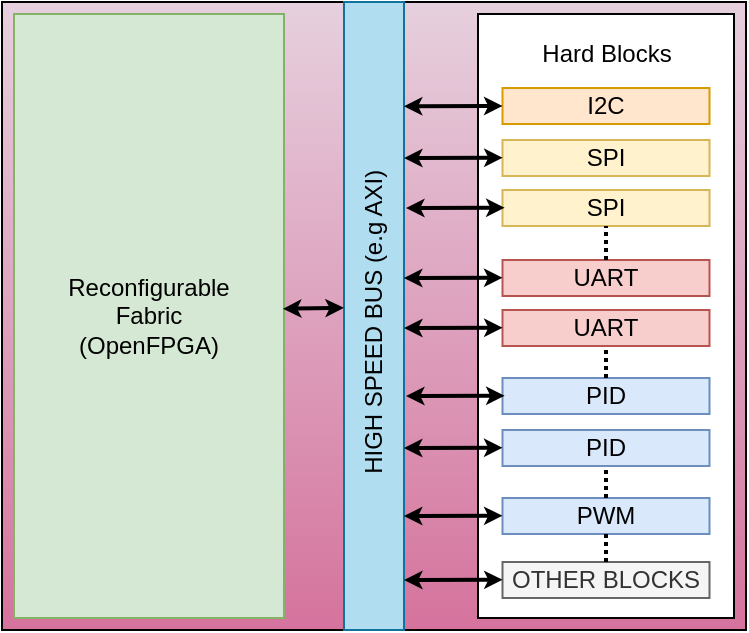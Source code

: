 <mxfile version="14.6.13" type="device"><diagram id="x5yJ8OV7Zrz3zLCXiQi8" name="Page-1"><mxGraphModel dx="569" dy="331" grid="0" gridSize="10" guides="1" tooltips="1" connect="1" arrows="1" fold="1" page="1" pageScale="1" pageWidth="850" pageHeight="1100" math="0" shadow="0"><root><mxCell id="0"/><mxCell id="1" parent="0"/><mxCell id="dac582JgtNIP9rdg2UYw-1" value="" style="rounded=0;whiteSpace=wrap;html=1;fillColor=#e6d0de;gradientColor=#d5739d;" vertex="1" parent="1"><mxGeometry x="223" y="123" width="372" height="314" as="geometry"/></mxCell><mxCell id="dac582JgtNIP9rdg2UYw-2" value="" style="whiteSpace=wrap;html=1;imageAspect=0;resizable=1;resizeWidth=1;resizeHeight=1;fillColor=#d5e8d4;strokeColor=#82b366;" vertex="1" parent="1"><mxGeometry x="229" y="129" width="135" height="302" as="geometry"/></mxCell><mxCell id="dac582JgtNIP9rdg2UYw-3" value="" style="whiteSpace=wrap;html=1;imageAspect=0;resizable=1;resizeWidth=1;resizeHeight=1;" vertex="1" parent="1"><mxGeometry x="461" y="129" width="128" height="302" as="geometry"/></mxCell><mxCell id="dac582JgtNIP9rdg2UYw-4" value="Reconfigurable Fabric&lt;br&gt;(OpenFPGA)" style="text;html=1;strokeColor=none;fillColor=none;align=center;verticalAlign=middle;whiteSpace=wrap;rounded=0;" vertex="1" parent="1"><mxGeometry x="245" y="249" width="103" height="62" as="geometry"/></mxCell><mxCell id="dac582JgtNIP9rdg2UYw-8" value="Hard Blocks" style="text;html=1;strokeColor=none;fillColor=none;align=center;verticalAlign=middle;whiteSpace=wrap;rounded=0;" vertex="1" parent="1"><mxGeometry x="487.5" y="129" width="75" height="40" as="geometry"/></mxCell><mxCell id="dac582JgtNIP9rdg2UYw-13" value="SPI" style="whiteSpace=wrap;html=1;imageAspect=0;resizable=1;resizeWidth=1;resizeHeight=1;fillColor=#fff2cc;strokeColor=#d6b656;" vertex="1" parent="1"><mxGeometry x="473.25" y="192" width="103.5" height="18" as="geometry"/></mxCell><mxCell id="dac582JgtNIP9rdg2UYw-14" value="I2C" style="whiteSpace=wrap;html=1;imageAspect=0;resizable=1;resizeWidth=1;resizeHeight=1;fillColor=#ffe6cc;strokeColor=#d79b00;" vertex="1" parent="1"><mxGeometry x="473.25" y="166" width="103.5" height="18" as="geometry"/></mxCell><mxCell id="dac582JgtNIP9rdg2UYw-15" value="SPI" style="whiteSpace=wrap;html=1;imageAspect=0;resizable=1;resizeWidth=1;resizeHeight=1;fillColor=#fff2cc;strokeColor=#d6b656;" vertex="1" parent="1"><mxGeometry x="473.25" y="217" width="103.5" height="18" as="geometry"/></mxCell><mxCell id="dac582JgtNIP9rdg2UYw-16" value="UART" style="whiteSpace=wrap;html=1;imageAspect=0;resizable=1;resizeWidth=1;resizeHeight=1;fillColor=#f8cecc;strokeColor=#b85450;" vertex="1" parent="1"><mxGeometry x="473.25" y="252" width="103.5" height="18" as="geometry"/></mxCell><mxCell id="dac582JgtNIP9rdg2UYw-20" value="" style="endArrow=none;dashed=1;html=1;strokeWidth=2;entryX=0.5;entryY=1;entryDx=0;entryDy=0;exitX=0.5;exitY=0;exitDx=0;exitDy=0;arcSize=5;jumpSize=7;startSize=1;endSize=6;comic=0;noJump=1;dashPattern=1 1;" edge="1" parent="1" source="dac582JgtNIP9rdg2UYw-16" target="dac582JgtNIP9rdg2UYw-15"><mxGeometry width="50" height="50" relative="1" as="geometry"><mxPoint x="397" y="276" as="sourcePoint"/><mxPoint x="447" y="226" as="targetPoint"/></mxGeometry></mxCell><mxCell id="dac582JgtNIP9rdg2UYw-21" value="UART" style="whiteSpace=wrap;html=1;imageAspect=0;resizable=1;resizeWidth=1;resizeHeight=1;fillColor=#f8cecc;strokeColor=#b85450;" vertex="1" parent="1"><mxGeometry x="473.25" y="277" width="103.5" height="18" as="geometry"/></mxCell><mxCell id="dac582JgtNIP9rdg2UYw-22" value="PID" style="whiteSpace=wrap;html=1;imageAspect=0;resizable=1;resizeWidth=1;resizeHeight=1;fillColor=#dae8fc;strokeColor=#6c8ebf;" vertex="1" parent="1"><mxGeometry x="473.25" y="311" width="103.5" height="18" as="geometry"/></mxCell><mxCell id="dac582JgtNIP9rdg2UYw-23" value="PID" style="whiteSpace=wrap;html=1;imageAspect=0;resizable=1;resizeWidth=1;resizeHeight=1;fillColor=#dae8fc;strokeColor=#6c8ebf;" vertex="1" parent="1"><mxGeometry x="473.25" y="337" width="103.5" height="18" as="geometry"/></mxCell><mxCell id="dac582JgtNIP9rdg2UYw-24" value="PWM" style="whiteSpace=wrap;html=1;imageAspect=0;resizable=1;resizeWidth=1;resizeHeight=1;fillColor=#dae8fc;strokeColor=#6c8ebf;" vertex="1" parent="1"><mxGeometry x="473.25" y="371" width="103.5" height="18" as="geometry"/></mxCell><mxCell id="dac582JgtNIP9rdg2UYw-25" value="OTHER BLOCKS" style="whiteSpace=wrap;html=1;imageAspect=0;resizable=1;resizeWidth=1;resizeHeight=1;fillColor=#f5f5f5;strokeColor=#666666;fontColor=#333333;" vertex="1" parent="1"><mxGeometry x="473.25" y="403" width="103.5" height="18" as="geometry"/></mxCell><mxCell id="dac582JgtNIP9rdg2UYw-27" value="" style="endArrow=none;dashed=1;html=1;strokeWidth=2;entryX=0.5;entryY=1;entryDx=0;entryDy=0;exitX=0.5;exitY=0;exitDx=0;exitDy=0;arcSize=5;jumpSize=7;startSize=1;endSize=6;comic=0;noJump=1;dashPattern=1 1;" edge="1" parent="1" source="dac582JgtNIP9rdg2UYw-22" target="dac582JgtNIP9rdg2UYw-21"><mxGeometry width="50" height="50" relative="1" as="geometry"><mxPoint x="535" y="262" as="sourcePoint"/><mxPoint x="535" y="245.0" as="targetPoint"/></mxGeometry></mxCell><mxCell id="dac582JgtNIP9rdg2UYw-28" value="" style="endArrow=none;dashed=1;html=1;strokeWidth=2;entryX=0.5;entryY=0;entryDx=0;entryDy=0;exitX=0.5;exitY=1;exitDx=0;exitDy=0;arcSize=5;jumpSize=7;startSize=1;endSize=6;comic=0;noJump=1;dashPattern=1 1;" edge="1" parent="1" source="dac582JgtNIP9rdg2UYw-24" target="dac582JgtNIP9rdg2UYw-25"><mxGeometry width="50" height="50" relative="1" as="geometry"><mxPoint x="545" y="280" as="sourcePoint"/><mxPoint x="545" y="263.0" as="targetPoint"/></mxGeometry></mxCell><mxCell id="dac582JgtNIP9rdg2UYw-31" value="" style="whiteSpace=wrap;html=1;imageAspect=0;resizable=1;resizeWidth=1;resizeHeight=1;fillColor=#b1ddf0;strokeColor=#10739e;" vertex="1" parent="1"><mxGeometry x="394" y="123" width="30" height="314" as="geometry"/></mxCell><mxCell id="dac582JgtNIP9rdg2UYw-32" value="HIGH SPEED BUS (e.g AXI)" style="text;html=1;strokeColor=none;fillColor=none;align=center;verticalAlign=middle;whiteSpace=wrap;rounded=0;rotation=-90;" vertex="1" parent="1"><mxGeometry x="289.13" y="272.88" width="239.75" height="20" as="geometry"/></mxCell><mxCell id="dac582JgtNIP9rdg2UYw-33" value="" style="endArrow=classic;startArrow=classic;html=1;startSize=3;endSize=3;sourcePerimeterSpacing=5;targetPerimeterSpacing=5;strokeWidth=2;entryX=-0.002;entryY=0.487;entryDx=0;entryDy=0;entryPerimeter=0;exitX=0.996;exitY=0.488;exitDx=0;exitDy=0;exitPerimeter=0;" edge="1" parent="1" source="dac582JgtNIP9rdg2UYw-2" target="dac582JgtNIP9rdg2UYw-31"><mxGeometry width="50" height="50" relative="1" as="geometry"><mxPoint x="334" y="332" as="sourcePoint"/><mxPoint x="384" y="282" as="targetPoint"/></mxGeometry></mxCell><mxCell id="dac582JgtNIP9rdg2UYw-34" value="" style="endArrow=classic;startArrow=classic;html=1;startSize=3;endSize=3;sourcePerimeterSpacing=5;targetPerimeterSpacing=5;strokeWidth=2;entryX=0;entryY=0.5;entryDx=0;entryDy=0;exitX=0.998;exitY=0.166;exitDx=0;exitDy=0;exitPerimeter=0;" edge="1" parent="1" source="dac582JgtNIP9rdg2UYw-31" target="dac582JgtNIP9rdg2UYw-14"><mxGeometry width="50" height="50" relative="1" as="geometry"><mxPoint x="373.46" y="286.376" as="sourcePoint"/><mxPoint x="403.94" y="285.918" as="targetPoint"/></mxGeometry></mxCell><mxCell id="dac582JgtNIP9rdg2UYw-35" value="" style="endArrow=classic;startArrow=classic;html=1;startSize=3;endSize=3;sourcePerimeterSpacing=5;targetPerimeterSpacing=5;strokeWidth=2;entryX=0;entryY=0.5;entryDx=0;entryDy=0;exitX=0.998;exitY=0.166;exitDx=0;exitDy=0;exitPerimeter=0;" edge="1" parent="1"><mxGeometry width="50" height="50" relative="1" as="geometry"><mxPoint x="424.0" y="200.984" as="sourcePoint"/><mxPoint x="473.31" y="200.86" as="targetPoint"/></mxGeometry></mxCell><mxCell id="dac582JgtNIP9rdg2UYw-39" value="" style="endArrow=classic;startArrow=classic;html=1;startSize=3;endSize=3;sourcePerimeterSpacing=5;targetPerimeterSpacing=5;strokeWidth=2;entryX=0;entryY=0.5;entryDx=0;entryDy=0;exitX=0.998;exitY=0.166;exitDx=0;exitDy=0;exitPerimeter=0;" edge="1" parent="1"><mxGeometry width="50" height="50" relative="1" as="geometry"><mxPoint x="425.0" y="225.984" as="sourcePoint"/><mxPoint x="474.31" y="225.86" as="targetPoint"/></mxGeometry></mxCell><mxCell id="dac582JgtNIP9rdg2UYw-40" value="" style="endArrow=classic;startArrow=classic;html=1;startSize=3;endSize=3;sourcePerimeterSpacing=5;targetPerimeterSpacing=5;strokeWidth=2;entryX=0;entryY=0.5;entryDx=0;entryDy=0;exitX=0.998;exitY=0.166;exitDx=0;exitDy=0;exitPerimeter=0;" edge="1" parent="1"><mxGeometry width="50" height="50" relative="1" as="geometry"><mxPoint x="423.94" y="260.984" as="sourcePoint"/><mxPoint x="473.25" y="260.86" as="targetPoint"/></mxGeometry></mxCell><mxCell id="dac582JgtNIP9rdg2UYw-41" value="" style="endArrow=classic;startArrow=classic;html=1;startSize=3;endSize=3;sourcePerimeterSpacing=5;targetPerimeterSpacing=5;strokeWidth=2;entryX=0;entryY=0.5;entryDx=0;entryDy=0;exitX=0.998;exitY=0.166;exitDx=0;exitDy=0;exitPerimeter=0;" edge="1" parent="1"><mxGeometry width="50" height="50" relative="1" as="geometry"><mxPoint x="424.0" y="285.984" as="sourcePoint"/><mxPoint x="473.31" y="285.86" as="targetPoint"/></mxGeometry></mxCell><mxCell id="dac582JgtNIP9rdg2UYw-42" value="" style="endArrow=classic;startArrow=classic;html=1;startSize=3;endSize=3;sourcePerimeterSpacing=5;targetPerimeterSpacing=5;strokeWidth=2;entryX=0;entryY=0.5;entryDx=0;entryDy=0;exitX=0.998;exitY=0.166;exitDx=0;exitDy=0;exitPerimeter=0;" edge="1" parent="1"><mxGeometry width="50" height="50" relative="1" as="geometry"><mxPoint x="425" y="319.984" as="sourcePoint"/><mxPoint x="474.31" y="319.86" as="targetPoint"/></mxGeometry></mxCell><mxCell id="dac582JgtNIP9rdg2UYw-43" value="" style="endArrow=classic;startArrow=classic;html=1;startSize=3;endSize=3;sourcePerimeterSpacing=5;targetPerimeterSpacing=5;strokeWidth=2;entryX=0;entryY=0.5;entryDx=0;entryDy=0;exitX=0.998;exitY=0.166;exitDx=0;exitDy=0;exitPerimeter=0;" edge="1" parent="1"><mxGeometry width="50" height="50" relative="1" as="geometry"><mxPoint x="423.94" y="345.984" as="sourcePoint"/><mxPoint x="473.25" y="345.86" as="targetPoint"/></mxGeometry></mxCell><mxCell id="dac582JgtNIP9rdg2UYw-45" value="" style="endArrow=classic;startArrow=classic;html=1;startSize=3;endSize=3;sourcePerimeterSpacing=5;targetPerimeterSpacing=5;strokeWidth=2;entryX=0;entryY=0.5;entryDx=0;entryDy=0;exitX=0.998;exitY=0.166;exitDx=0;exitDy=0;exitPerimeter=0;" edge="1" parent="1"><mxGeometry width="50" height="50" relative="1" as="geometry"><mxPoint x="423.94" y="380.024" as="sourcePoint"/><mxPoint x="473.25" y="379.9" as="targetPoint"/></mxGeometry></mxCell><mxCell id="dac582JgtNIP9rdg2UYw-46" value="" style="endArrow=classic;startArrow=classic;html=1;startSize=3;endSize=3;sourcePerimeterSpacing=5;targetPerimeterSpacing=5;strokeWidth=2;entryX=0;entryY=0.5;entryDx=0;entryDy=0;exitX=0.998;exitY=0.166;exitDx=0;exitDy=0;exitPerimeter=0;" edge="1" parent="1"><mxGeometry width="50" height="50" relative="1" as="geometry"><mxPoint x="424" y="412.024" as="sourcePoint"/><mxPoint x="473.31" y="411.9" as="targetPoint"/></mxGeometry></mxCell><mxCell id="dac582JgtNIP9rdg2UYw-47" value="" style="endArrow=none;dashed=1;html=1;strokeWidth=2;entryX=0.5;entryY=1;entryDx=0;entryDy=0;arcSize=5;jumpSize=7;startSize=1;endSize=6;comic=0;noJump=1;dashPattern=1 1;exitX=0.5;exitY=0;exitDx=0;exitDy=0;" edge="1" parent="1" source="dac582JgtNIP9rdg2UYw-24" target="dac582JgtNIP9rdg2UYw-23"><mxGeometry width="50" height="50" relative="1" as="geometry"><mxPoint x="535" y="405" as="sourcePoint"/><mxPoint x="535" y="419" as="targetPoint"/></mxGeometry></mxCell></root></mxGraphModel></diagram></mxfile>
